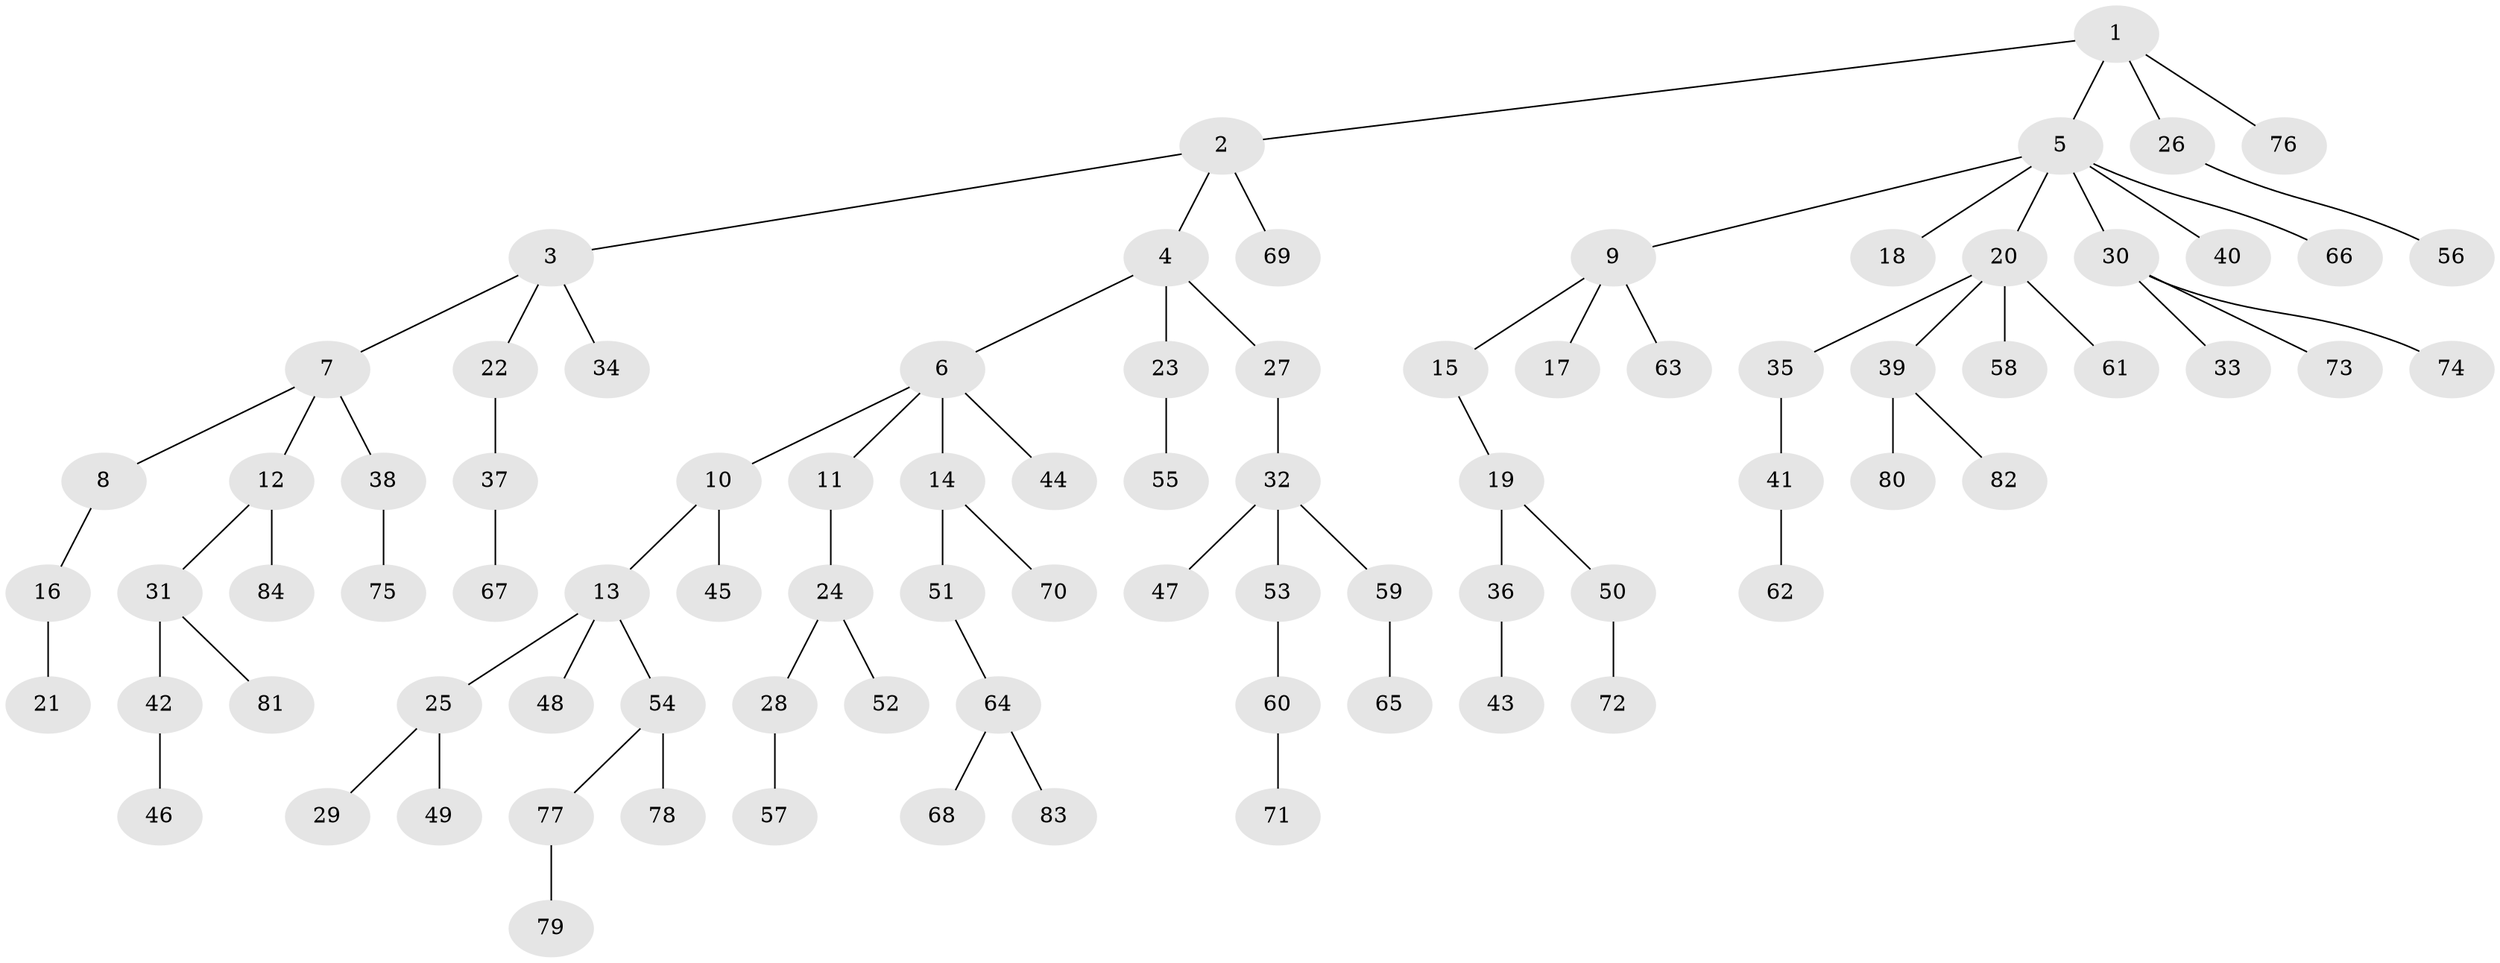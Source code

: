 // Generated by graph-tools (version 1.1) at 2025/36/03/09/25 02:36:54]
// undirected, 84 vertices, 83 edges
graph export_dot {
graph [start="1"]
  node [color=gray90,style=filled];
  1;
  2;
  3;
  4;
  5;
  6;
  7;
  8;
  9;
  10;
  11;
  12;
  13;
  14;
  15;
  16;
  17;
  18;
  19;
  20;
  21;
  22;
  23;
  24;
  25;
  26;
  27;
  28;
  29;
  30;
  31;
  32;
  33;
  34;
  35;
  36;
  37;
  38;
  39;
  40;
  41;
  42;
  43;
  44;
  45;
  46;
  47;
  48;
  49;
  50;
  51;
  52;
  53;
  54;
  55;
  56;
  57;
  58;
  59;
  60;
  61;
  62;
  63;
  64;
  65;
  66;
  67;
  68;
  69;
  70;
  71;
  72;
  73;
  74;
  75;
  76;
  77;
  78;
  79;
  80;
  81;
  82;
  83;
  84;
  1 -- 2;
  1 -- 5;
  1 -- 26;
  1 -- 76;
  2 -- 3;
  2 -- 4;
  2 -- 69;
  3 -- 7;
  3 -- 22;
  3 -- 34;
  4 -- 6;
  4 -- 23;
  4 -- 27;
  5 -- 9;
  5 -- 18;
  5 -- 20;
  5 -- 30;
  5 -- 40;
  5 -- 66;
  6 -- 10;
  6 -- 11;
  6 -- 14;
  6 -- 44;
  7 -- 8;
  7 -- 12;
  7 -- 38;
  8 -- 16;
  9 -- 15;
  9 -- 17;
  9 -- 63;
  10 -- 13;
  10 -- 45;
  11 -- 24;
  12 -- 31;
  12 -- 84;
  13 -- 25;
  13 -- 48;
  13 -- 54;
  14 -- 51;
  14 -- 70;
  15 -- 19;
  16 -- 21;
  19 -- 36;
  19 -- 50;
  20 -- 35;
  20 -- 39;
  20 -- 58;
  20 -- 61;
  22 -- 37;
  23 -- 55;
  24 -- 28;
  24 -- 52;
  25 -- 29;
  25 -- 49;
  26 -- 56;
  27 -- 32;
  28 -- 57;
  30 -- 33;
  30 -- 73;
  30 -- 74;
  31 -- 42;
  31 -- 81;
  32 -- 47;
  32 -- 53;
  32 -- 59;
  35 -- 41;
  36 -- 43;
  37 -- 67;
  38 -- 75;
  39 -- 80;
  39 -- 82;
  41 -- 62;
  42 -- 46;
  50 -- 72;
  51 -- 64;
  53 -- 60;
  54 -- 77;
  54 -- 78;
  59 -- 65;
  60 -- 71;
  64 -- 68;
  64 -- 83;
  77 -- 79;
}
